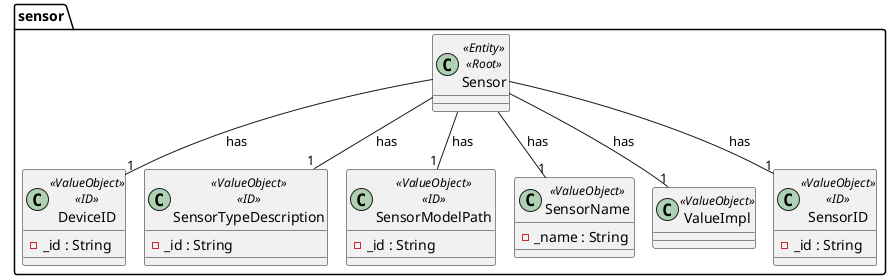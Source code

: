 @startuml
'https://plantuml.com/class-diagram
!pragma layout smetana

package sensor {
    class Sensor <<Entity>> <<Root>> {
    }
    class DeviceID <<ValueObject>> <<ID>> {
        - _id : String
    }

    class SensorTypeDescription <<ValueObject>> <<ID>> {
        - _id : String
    }
    class SensorModelPath <<ValueObject>> <<ID>> {
        - _id : String
    }

    class SensorName <<ValueObject>> {
        - _name : String
    }

    class ValueImpl <<ValueObject>>{
    }

    class SensorID <<ValueObject>> <<ID>> {
        - _id : String
    }
}

Sensor  -- "1" SensorTypeDescription : has
Sensor  -- "1" SensorModelPath : has
Sensor  -- "1" ValueImpl : has
Sensor  -- "1" DeviceID : has
Sensor  -- "1" SensorName : has
Sensor  -- "1" SensorID : has

@enduml
